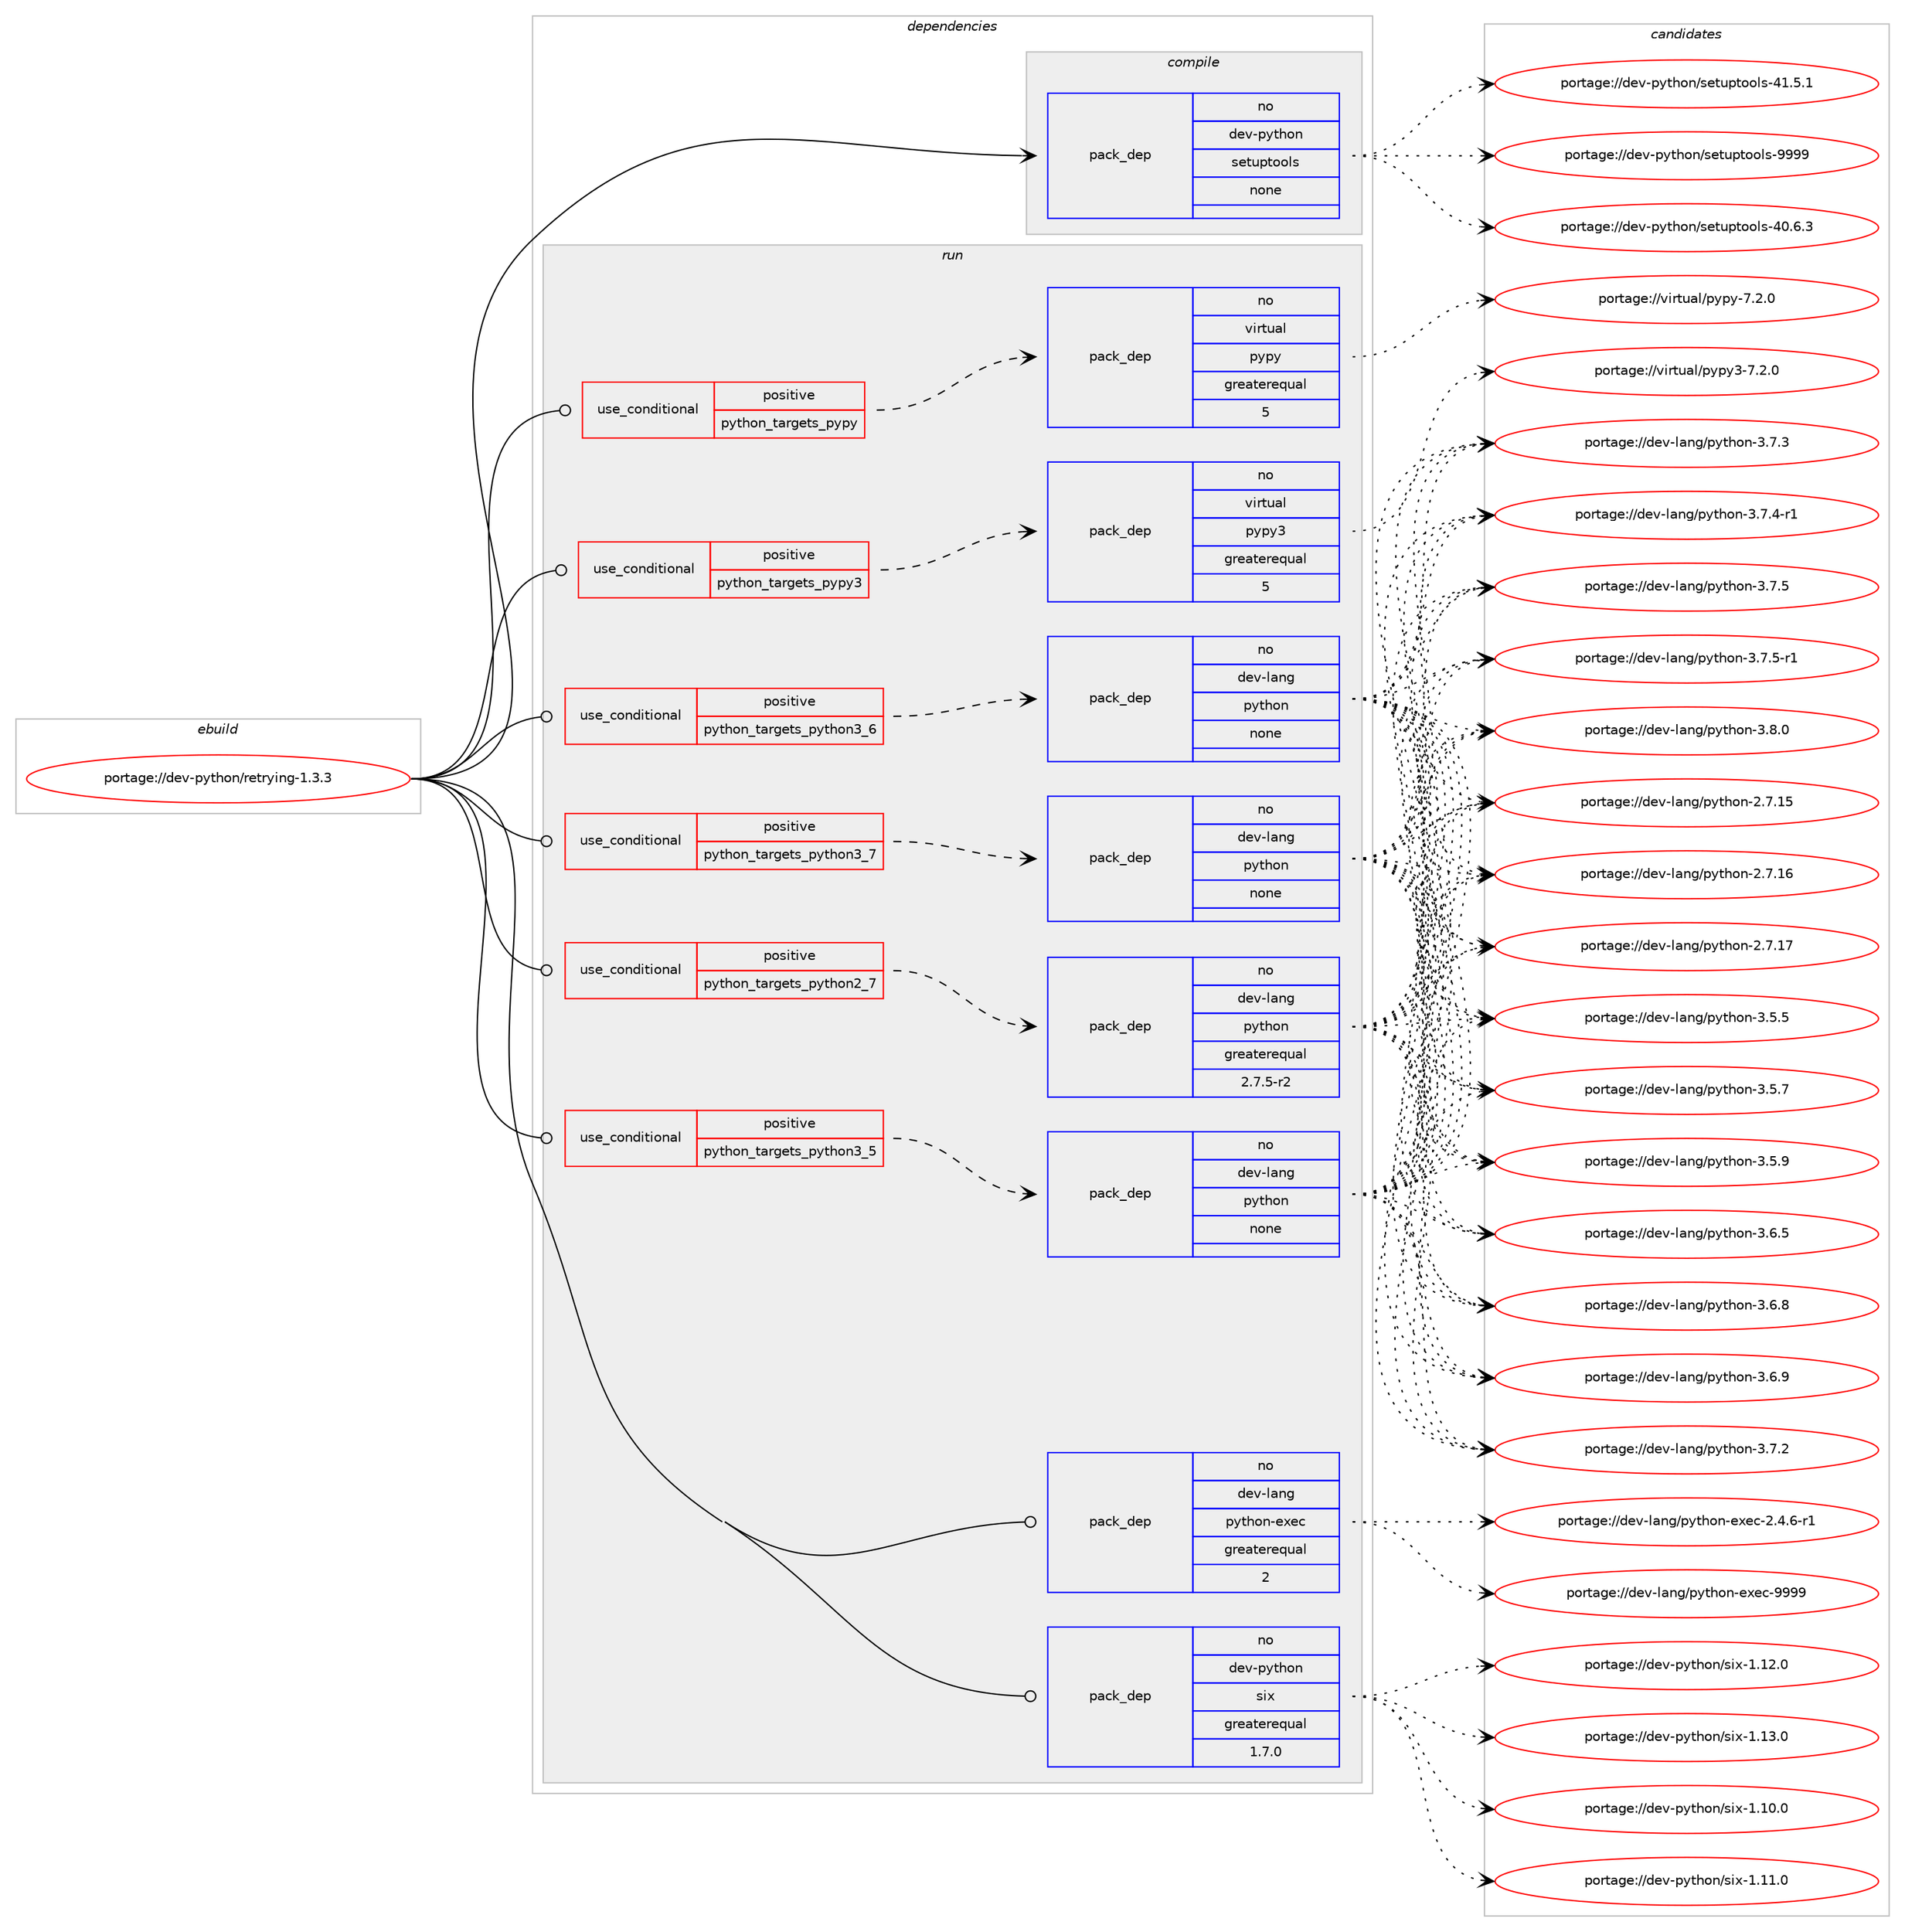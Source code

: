 digraph prolog {

# *************
# Graph options
# *************

newrank=true;
concentrate=true;
compound=true;
graph [rankdir=LR,fontname=Helvetica,fontsize=10,ranksep=1.5];#, ranksep=2.5, nodesep=0.2];
edge  [arrowhead=vee];
node  [fontname=Helvetica,fontsize=10];

# **********
# The ebuild
# **********

subgraph cluster_leftcol {
color=gray;
rank=same;
label=<<i>ebuild</i>>;
id [label="portage://dev-python/retrying-1.3.3", color=red, width=4, href="../dev-python/retrying-1.3.3.svg"];
}

# ****************
# The dependencies
# ****************

subgraph cluster_midcol {
color=gray;
label=<<i>dependencies</i>>;
subgraph cluster_compile {
fillcolor="#eeeeee";
style=filled;
label=<<i>compile</i>>;
subgraph pack129059 {
dependency170488 [label=<<TABLE BORDER="0" CELLBORDER="1" CELLSPACING="0" CELLPADDING="4" WIDTH="220"><TR><TD ROWSPAN="6" CELLPADDING="30">pack_dep</TD></TR><TR><TD WIDTH="110">no</TD></TR><TR><TD>dev-python</TD></TR><TR><TD>setuptools</TD></TR><TR><TD>none</TD></TR><TR><TD></TD></TR></TABLE>>, shape=none, color=blue];
}
id:e -> dependency170488:w [weight=20,style="solid",arrowhead="vee"];
}
subgraph cluster_compileandrun {
fillcolor="#eeeeee";
style=filled;
label=<<i>compile and run</i>>;
}
subgraph cluster_run {
fillcolor="#eeeeee";
style=filled;
label=<<i>run</i>>;
subgraph cond38026 {
dependency170489 [label=<<TABLE BORDER="0" CELLBORDER="1" CELLSPACING="0" CELLPADDING="4"><TR><TD ROWSPAN="3" CELLPADDING="10">use_conditional</TD></TR><TR><TD>positive</TD></TR><TR><TD>python_targets_pypy</TD></TR></TABLE>>, shape=none, color=red];
subgraph pack129060 {
dependency170490 [label=<<TABLE BORDER="0" CELLBORDER="1" CELLSPACING="0" CELLPADDING="4" WIDTH="220"><TR><TD ROWSPAN="6" CELLPADDING="30">pack_dep</TD></TR><TR><TD WIDTH="110">no</TD></TR><TR><TD>virtual</TD></TR><TR><TD>pypy</TD></TR><TR><TD>greaterequal</TD></TR><TR><TD>5</TD></TR></TABLE>>, shape=none, color=blue];
}
dependency170489:e -> dependency170490:w [weight=20,style="dashed",arrowhead="vee"];
}
id:e -> dependency170489:w [weight=20,style="solid",arrowhead="odot"];
subgraph cond38027 {
dependency170491 [label=<<TABLE BORDER="0" CELLBORDER="1" CELLSPACING="0" CELLPADDING="4"><TR><TD ROWSPAN="3" CELLPADDING="10">use_conditional</TD></TR><TR><TD>positive</TD></TR><TR><TD>python_targets_pypy3</TD></TR></TABLE>>, shape=none, color=red];
subgraph pack129061 {
dependency170492 [label=<<TABLE BORDER="0" CELLBORDER="1" CELLSPACING="0" CELLPADDING="4" WIDTH="220"><TR><TD ROWSPAN="6" CELLPADDING="30">pack_dep</TD></TR><TR><TD WIDTH="110">no</TD></TR><TR><TD>virtual</TD></TR><TR><TD>pypy3</TD></TR><TR><TD>greaterequal</TD></TR><TR><TD>5</TD></TR></TABLE>>, shape=none, color=blue];
}
dependency170491:e -> dependency170492:w [weight=20,style="dashed",arrowhead="vee"];
}
id:e -> dependency170491:w [weight=20,style="solid",arrowhead="odot"];
subgraph cond38028 {
dependency170493 [label=<<TABLE BORDER="0" CELLBORDER="1" CELLSPACING="0" CELLPADDING="4"><TR><TD ROWSPAN="3" CELLPADDING="10">use_conditional</TD></TR><TR><TD>positive</TD></TR><TR><TD>python_targets_python2_7</TD></TR></TABLE>>, shape=none, color=red];
subgraph pack129062 {
dependency170494 [label=<<TABLE BORDER="0" CELLBORDER="1" CELLSPACING="0" CELLPADDING="4" WIDTH="220"><TR><TD ROWSPAN="6" CELLPADDING="30">pack_dep</TD></TR><TR><TD WIDTH="110">no</TD></TR><TR><TD>dev-lang</TD></TR><TR><TD>python</TD></TR><TR><TD>greaterequal</TD></TR><TR><TD>2.7.5-r2</TD></TR></TABLE>>, shape=none, color=blue];
}
dependency170493:e -> dependency170494:w [weight=20,style="dashed",arrowhead="vee"];
}
id:e -> dependency170493:w [weight=20,style="solid",arrowhead="odot"];
subgraph cond38029 {
dependency170495 [label=<<TABLE BORDER="0" CELLBORDER="1" CELLSPACING="0" CELLPADDING="4"><TR><TD ROWSPAN="3" CELLPADDING="10">use_conditional</TD></TR><TR><TD>positive</TD></TR><TR><TD>python_targets_python3_5</TD></TR></TABLE>>, shape=none, color=red];
subgraph pack129063 {
dependency170496 [label=<<TABLE BORDER="0" CELLBORDER="1" CELLSPACING="0" CELLPADDING="4" WIDTH="220"><TR><TD ROWSPAN="6" CELLPADDING="30">pack_dep</TD></TR><TR><TD WIDTH="110">no</TD></TR><TR><TD>dev-lang</TD></TR><TR><TD>python</TD></TR><TR><TD>none</TD></TR><TR><TD></TD></TR></TABLE>>, shape=none, color=blue];
}
dependency170495:e -> dependency170496:w [weight=20,style="dashed",arrowhead="vee"];
}
id:e -> dependency170495:w [weight=20,style="solid",arrowhead="odot"];
subgraph cond38030 {
dependency170497 [label=<<TABLE BORDER="0" CELLBORDER="1" CELLSPACING="0" CELLPADDING="4"><TR><TD ROWSPAN="3" CELLPADDING="10">use_conditional</TD></TR><TR><TD>positive</TD></TR><TR><TD>python_targets_python3_6</TD></TR></TABLE>>, shape=none, color=red];
subgraph pack129064 {
dependency170498 [label=<<TABLE BORDER="0" CELLBORDER="1" CELLSPACING="0" CELLPADDING="4" WIDTH="220"><TR><TD ROWSPAN="6" CELLPADDING="30">pack_dep</TD></TR><TR><TD WIDTH="110">no</TD></TR><TR><TD>dev-lang</TD></TR><TR><TD>python</TD></TR><TR><TD>none</TD></TR><TR><TD></TD></TR></TABLE>>, shape=none, color=blue];
}
dependency170497:e -> dependency170498:w [weight=20,style="dashed",arrowhead="vee"];
}
id:e -> dependency170497:w [weight=20,style="solid",arrowhead="odot"];
subgraph cond38031 {
dependency170499 [label=<<TABLE BORDER="0" CELLBORDER="1" CELLSPACING="0" CELLPADDING="4"><TR><TD ROWSPAN="3" CELLPADDING="10">use_conditional</TD></TR><TR><TD>positive</TD></TR><TR><TD>python_targets_python3_7</TD></TR></TABLE>>, shape=none, color=red];
subgraph pack129065 {
dependency170500 [label=<<TABLE BORDER="0" CELLBORDER="1" CELLSPACING="0" CELLPADDING="4" WIDTH="220"><TR><TD ROWSPAN="6" CELLPADDING="30">pack_dep</TD></TR><TR><TD WIDTH="110">no</TD></TR><TR><TD>dev-lang</TD></TR><TR><TD>python</TD></TR><TR><TD>none</TD></TR><TR><TD></TD></TR></TABLE>>, shape=none, color=blue];
}
dependency170499:e -> dependency170500:w [weight=20,style="dashed",arrowhead="vee"];
}
id:e -> dependency170499:w [weight=20,style="solid",arrowhead="odot"];
subgraph pack129066 {
dependency170501 [label=<<TABLE BORDER="0" CELLBORDER="1" CELLSPACING="0" CELLPADDING="4" WIDTH="220"><TR><TD ROWSPAN="6" CELLPADDING="30">pack_dep</TD></TR><TR><TD WIDTH="110">no</TD></TR><TR><TD>dev-lang</TD></TR><TR><TD>python-exec</TD></TR><TR><TD>greaterequal</TD></TR><TR><TD>2</TD></TR></TABLE>>, shape=none, color=blue];
}
id:e -> dependency170501:w [weight=20,style="solid",arrowhead="odot"];
subgraph pack129067 {
dependency170502 [label=<<TABLE BORDER="0" CELLBORDER="1" CELLSPACING="0" CELLPADDING="4" WIDTH="220"><TR><TD ROWSPAN="6" CELLPADDING="30">pack_dep</TD></TR><TR><TD WIDTH="110">no</TD></TR><TR><TD>dev-python</TD></TR><TR><TD>six</TD></TR><TR><TD>greaterequal</TD></TR><TR><TD>1.7.0</TD></TR></TABLE>>, shape=none, color=blue];
}
id:e -> dependency170502:w [weight=20,style="solid",arrowhead="odot"];
}
}

# **************
# The candidates
# **************

subgraph cluster_choices {
rank=same;
color=gray;
label=<<i>candidates</i>>;

subgraph choice129059 {
color=black;
nodesep=1;
choiceportage100101118451121211161041111104711510111611711211611111110811545524846544651 [label="portage://dev-python/setuptools-40.6.3", color=red, width=4,href="../dev-python/setuptools-40.6.3.svg"];
choiceportage100101118451121211161041111104711510111611711211611111110811545524946534649 [label="portage://dev-python/setuptools-41.5.1", color=red, width=4,href="../dev-python/setuptools-41.5.1.svg"];
choiceportage10010111845112121116104111110471151011161171121161111111081154557575757 [label="portage://dev-python/setuptools-9999", color=red, width=4,href="../dev-python/setuptools-9999.svg"];
dependency170488:e -> choiceportage100101118451121211161041111104711510111611711211611111110811545524846544651:w [style=dotted,weight="100"];
dependency170488:e -> choiceportage100101118451121211161041111104711510111611711211611111110811545524946534649:w [style=dotted,weight="100"];
dependency170488:e -> choiceportage10010111845112121116104111110471151011161171121161111111081154557575757:w [style=dotted,weight="100"];
}
subgraph choice129060 {
color=black;
nodesep=1;
choiceportage1181051141161179710847112121112121455546504648 [label="portage://virtual/pypy-7.2.0", color=red, width=4,href="../virtual/pypy-7.2.0.svg"];
dependency170490:e -> choiceportage1181051141161179710847112121112121455546504648:w [style=dotted,weight="100"];
}
subgraph choice129061 {
color=black;
nodesep=1;
choiceportage118105114116117971084711212111212151455546504648 [label="portage://virtual/pypy3-7.2.0", color=red, width=4,href="../virtual/pypy3-7.2.0.svg"];
dependency170492:e -> choiceportage118105114116117971084711212111212151455546504648:w [style=dotted,weight="100"];
}
subgraph choice129062 {
color=black;
nodesep=1;
choiceportage10010111845108971101034711212111610411111045504655464953 [label="portage://dev-lang/python-2.7.15", color=red, width=4,href="../dev-lang/python-2.7.15.svg"];
choiceportage10010111845108971101034711212111610411111045504655464954 [label="portage://dev-lang/python-2.7.16", color=red, width=4,href="../dev-lang/python-2.7.16.svg"];
choiceportage10010111845108971101034711212111610411111045504655464955 [label="portage://dev-lang/python-2.7.17", color=red, width=4,href="../dev-lang/python-2.7.17.svg"];
choiceportage100101118451089711010347112121116104111110455146534653 [label="portage://dev-lang/python-3.5.5", color=red, width=4,href="../dev-lang/python-3.5.5.svg"];
choiceportage100101118451089711010347112121116104111110455146534655 [label="portage://dev-lang/python-3.5.7", color=red, width=4,href="../dev-lang/python-3.5.7.svg"];
choiceportage100101118451089711010347112121116104111110455146534657 [label="portage://dev-lang/python-3.5.9", color=red, width=4,href="../dev-lang/python-3.5.9.svg"];
choiceportage100101118451089711010347112121116104111110455146544653 [label="portage://dev-lang/python-3.6.5", color=red, width=4,href="../dev-lang/python-3.6.5.svg"];
choiceportage100101118451089711010347112121116104111110455146544656 [label="portage://dev-lang/python-3.6.8", color=red, width=4,href="../dev-lang/python-3.6.8.svg"];
choiceportage100101118451089711010347112121116104111110455146544657 [label="portage://dev-lang/python-3.6.9", color=red, width=4,href="../dev-lang/python-3.6.9.svg"];
choiceportage100101118451089711010347112121116104111110455146554650 [label="portage://dev-lang/python-3.7.2", color=red, width=4,href="../dev-lang/python-3.7.2.svg"];
choiceportage100101118451089711010347112121116104111110455146554651 [label="portage://dev-lang/python-3.7.3", color=red, width=4,href="../dev-lang/python-3.7.3.svg"];
choiceportage1001011184510897110103471121211161041111104551465546524511449 [label="portage://dev-lang/python-3.7.4-r1", color=red, width=4,href="../dev-lang/python-3.7.4-r1.svg"];
choiceportage100101118451089711010347112121116104111110455146554653 [label="portage://dev-lang/python-3.7.5", color=red, width=4,href="../dev-lang/python-3.7.5.svg"];
choiceportage1001011184510897110103471121211161041111104551465546534511449 [label="portage://dev-lang/python-3.7.5-r1", color=red, width=4,href="../dev-lang/python-3.7.5-r1.svg"];
choiceportage100101118451089711010347112121116104111110455146564648 [label="portage://dev-lang/python-3.8.0", color=red, width=4,href="../dev-lang/python-3.8.0.svg"];
dependency170494:e -> choiceportage10010111845108971101034711212111610411111045504655464953:w [style=dotted,weight="100"];
dependency170494:e -> choiceportage10010111845108971101034711212111610411111045504655464954:w [style=dotted,weight="100"];
dependency170494:e -> choiceportage10010111845108971101034711212111610411111045504655464955:w [style=dotted,weight="100"];
dependency170494:e -> choiceportage100101118451089711010347112121116104111110455146534653:w [style=dotted,weight="100"];
dependency170494:e -> choiceportage100101118451089711010347112121116104111110455146534655:w [style=dotted,weight="100"];
dependency170494:e -> choiceportage100101118451089711010347112121116104111110455146534657:w [style=dotted,weight="100"];
dependency170494:e -> choiceportage100101118451089711010347112121116104111110455146544653:w [style=dotted,weight="100"];
dependency170494:e -> choiceportage100101118451089711010347112121116104111110455146544656:w [style=dotted,weight="100"];
dependency170494:e -> choiceportage100101118451089711010347112121116104111110455146544657:w [style=dotted,weight="100"];
dependency170494:e -> choiceportage100101118451089711010347112121116104111110455146554650:w [style=dotted,weight="100"];
dependency170494:e -> choiceportage100101118451089711010347112121116104111110455146554651:w [style=dotted,weight="100"];
dependency170494:e -> choiceportage1001011184510897110103471121211161041111104551465546524511449:w [style=dotted,weight="100"];
dependency170494:e -> choiceportage100101118451089711010347112121116104111110455146554653:w [style=dotted,weight="100"];
dependency170494:e -> choiceportage1001011184510897110103471121211161041111104551465546534511449:w [style=dotted,weight="100"];
dependency170494:e -> choiceportage100101118451089711010347112121116104111110455146564648:w [style=dotted,weight="100"];
}
subgraph choice129063 {
color=black;
nodesep=1;
choiceportage10010111845108971101034711212111610411111045504655464953 [label="portage://dev-lang/python-2.7.15", color=red, width=4,href="../dev-lang/python-2.7.15.svg"];
choiceportage10010111845108971101034711212111610411111045504655464954 [label="portage://dev-lang/python-2.7.16", color=red, width=4,href="../dev-lang/python-2.7.16.svg"];
choiceportage10010111845108971101034711212111610411111045504655464955 [label="portage://dev-lang/python-2.7.17", color=red, width=4,href="../dev-lang/python-2.7.17.svg"];
choiceportage100101118451089711010347112121116104111110455146534653 [label="portage://dev-lang/python-3.5.5", color=red, width=4,href="../dev-lang/python-3.5.5.svg"];
choiceportage100101118451089711010347112121116104111110455146534655 [label="portage://dev-lang/python-3.5.7", color=red, width=4,href="../dev-lang/python-3.5.7.svg"];
choiceportage100101118451089711010347112121116104111110455146534657 [label="portage://dev-lang/python-3.5.9", color=red, width=4,href="../dev-lang/python-3.5.9.svg"];
choiceportage100101118451089711010347112121116104111110455146544653 [label="portage://dev-lang/python-3.6.5", color=red, width=4,href="../dev-lang/python-3.6.5.svg"];
choiceportage100101118451089711010347112121116104111110455146544656 [label="portage://dev-lang/python-3.6.8", color=red, width=4,href="../dev-lang/python-3.6.8.svg"];
choiceportage100101118451089711010347112121116104111110455146544657 [label="portage://dev-lang/python-3.6.9", color=red, width=4,href="../dev-lang/python-3.6.9.svg"];
choiceportage100101118451089711010347112121116104111110455146554650 [label="portage://dev-lang/python-3.7.2", color=red, width=4,href="../dev-lang/python-3.7.2.svg"];
choiceportage100101118451089711010347112121116104111110455146554651 [label="portage://dev-lang/python-3.7.3", color=red, width=4,href="../dev-lang/python-3.7.3.svg"];
choiceportage1001011184510897110103471121211161041111104551465546524511449 [label="portage://dev-lang/python-3.7.4-r1", color=red, width=4,href="../dev-lang/python-3.7.4-r1.svg"];
choiceportage100101118451089711010347112121116104111110455146554653 [label="portage://dev-lang/python-3.7.5", color=red, width=4,href="../dev-lang/python-3.7.5.svg"];
choiceportage1001011184510897110103471121211161041111104551465546534511449 [label="portage://dev-lang/python-3.7.5-r1", color=red, width=4,href="../dev-lang/python-3.7.5-r1.svg"];
choiceportage100101118451089711010347112121116104111110455146564648 [label="portage://dev-lang/python-3.8.0", color=red, width=4,href="../dev-lang/python-3.8.0.svg"];
dependency170496:e -> choiceportage10010111845108971101034711212111610411111045504655464953:w [style=dotted,weight="100"];
dependency170496:e -> choiceportage10010111845108971101034711212111610411111045504655464954:w [style=dotted,weight="100"];
dependency170496:e -> choiceportage10010111845108971101034711212111610411111045504655464955:w [style=dotted,weight="100"];
dependency170496:e -> choiceportage100101118451089711010347112121116104111110455146534653:w [style=dotted,weight="100"];
dependency170496:e -> choiceportage100101118451089711010347112121116104111110455146534655:w [style=dotted,weight="100"];
dependency170496:e -> choiceportage100101118451089711010347112121116104111110455146534657:w [style=dotted,weight="100"];
dependency170496:e -> choiceportage100101118451089711010347112121116104111110455146544653:w [style=dotted,weight="100"];
dependency170496:e -> choiceportage100101118451089711010347112121116104111110455146544656:w [style=dotted,weight="100"];
dependency170496:e -> choiceportage100101118451089711010347112121116104111110455146544657:w [style=dotted,weight="100"];
dependency170496:e -> choiceportage100101118451089711010347112121116104111110455146554650:w [style=dotted,weight="100"];
dependency170496:e -> choiceportage100101118451089711010347112121116104111110455146554651:w [style=dotted,weight="100"];
dependency170496:e -> choiceportage1001011184510897110103471121211161041111104551465546524511449:w [style=dotted,weight="100"];
dependency170496:e -> choiceportage100101118451089711010347112121116104111110455146554653:w [style=dotted,weight="100"];
dependency170496:e -> choiceportage1001011184510897110103471121211161041111104551465546534511449:w [style=dotted,weight="100"];
dependency170496:e -> choiceportage100101118451089711010347112121116104111110455146564648:w [style=dotted,weight="100"];
}
subgraph choice129064 {
color=black;
nodesep=1;
choiceportage10010111845108971101034711212111610411111045504655464953 [label="portage://dev-lang/python-2.7.15", color=red, width=4,href="../dev-lang/python-2.7.15.svg"];
choiceportage10010111845108971101034711212111610411111045504655464954 [label="portage://dev-lang/python-2.7.16", color=red, width=4,href="../dev-lang/python-2.7.16.svg"];
choiceportage10010111845108971101034711212111610411111045504655464955 [label="portage://dev-lang/python-2.7.17", color=red, width=4,href="../dev-lang/python-2.7.17.svg"];
choiceportage100101118451089711010347112121116104111110455146534653 [label="portage://dev-lang/python-3.5.5", color=red, width=4,href="../dev-lang/python-3.5.5.svg"];
choiceportage100101118451089711010347112121116104111110455146534655 [label="portage://dev-lang/python-3.5.7", color=red, width=4,href="../dev-lang/python-3.5.7.svg"];
choiceportage100101118451089711010347112121116104111110455146534657 [label="portage://dev-lang/python-3.5.9", color=red, width=4,href="../dev-lang/python-3.5.9.svg"];
choiceportage100101118451089711010347112121116104111110455146544653 [label="portage://dev-lang/python-3.6.5", color=red, width=4,href="../dev-lang/python-3.6.5.svg"];
choiceportage100101118451089711010347112121116104111110455146544656 [label="portage://dev-lang/python-3.6.8", color=red, width=4,href="../dev-lang/python-3.6.8.svg"];
choiceportage100101118451089711010347112121116104111110455146544657 [label="portage://dev-lang/python-3.6.9", color=red, width=4,href="../dev-lang/python-3.6.9.svg"];
choiceportage100101118451089711010347112121116104111110455146554650 [label="portage://dev-lang/python-3.7.2", color=red, width=4,href="../dev-lang/python-3.7.2.svg"];
choiceportage100101118451089711010347112121116104111110455146554651 [label="portage://dev-lang/python-3.7.3", color=red, width=4,href="../dev-lang/python-3.7.3.svg"];
choiceportage1001011184510897110103471121211161041111104551465546524511449 [label="portage://dev-lang/python-3.7.4-r1", color=red, width=4,href="../dev-lang/python-3.7.4-r1.svg"];
choiceportage100101118451089711010347112121116104111110455146554653 [label="portage://dev-lang/python-3.7.5", color=red, width=4,href="../dev-lang/python-3.7.5.svg"];
choiceportage1001011184510897110103471121211161041111104551465546534511449 [label="portage://dev-lang/python-3.7.5-r1", color=red, width=4,href="../dev-lang/python-3.7.5-r1.svg"];
choiceportage100101118451089711010347112121116104111110455146564648 [label="portage://dev-lang/python-3.8.0", color=red, width=4,href="../dev-lang/python-3.8.0.svg"];
dependency170498:e -> choiceportage10010111845108971101034711212111610411111045504655464953:w [style=dotted,weight="100"];
dependency170498:e -> choiceportage10010111845108971101034711212111610411111045504655464954:w [style=dotted,weight="100"];
dependency170498:e -> choiceportage10010111845108971101034711212111610411111045504655464955:w [style=dotted,weight="100"];
dependency170498:e -> choiceportage100101118451089711010347112121116104111110455146534653:w [style=dotted,weight="100"];
dependency170498:e -> choiceportage100101118451089711010347112121116104111110455146534655:w [style=dotted,weight="100"];
dependency170498:e -> choiceportage100101118451089711010347112121116104111110455146534657:w [style=dotted,weight="100"];
dependency170498:e -> choiceportage100101118451089711010347112121116104111110455146544653:w [style=dotted,weight="100"];
dependency170498:e -> choiceportage100101118451089711010347112121116104111110455146544656:w [style=dotted,weight="100"];
dependency170498:e -> choiceportage100101118451089711010347112121116104111110455146544657:w [style=dotted,weight="100"];
dependency170498:e -> choiceportage100101118451089711010347112121116104111110455146554650:w [style=dotted,weight="100"];
dependency170498:e -> choiceportage100101118451089711010347112121116104111110455146554651:w [style=dotted,weight="100"];
dependency170498:e -> choiceportage1001011184510897110103471121211161041111104551465546524511449:w [style=dotted,weight="100"];
dependency170498:e -> choiceportage100101118451089711010347112121116104111110455146554653:w [style=dotted,weight="100"];
dependency170498:e -> choiceportage1001011184510897110103471121211161041111104551465546534511449:w [style=dotted,weight="100"];
dependency170498:e -> choiceportage100101118451089711010347112121116104111110455146564648:w [style=dotted,weight="100"];
}
subgraph choice129065 {
color=black;
nodesep=1;
choiceportage10010111845108971101034711212111610411111045504655464953 [label="portage://dev-lang/python-2.7.15", color=red, width=4,href="../dev-lang/python-2.7.15.svg"];
choiceportage10010111845108971101034711212111610411111045504655464954 [label="portage://dev-lang/python-2.7.16", color=red, width=4,href="../dev-lang/python-2.7.16.svg"];
choiceportage10010111845108971101034711212111610411111045504655464955 [label="portage://dev-lang/python-2.7.17", color=red, width=4,href="../dev-lang/python-2.7.17.svg"];
choiceportage100101118451089711010347112121116104111110455146534653 [label="portage://dev-lang/python-3.5.5", color=red, width=4,href="../dev-lang/python-3.5.5.svg"];
choiceportage100101118451089711010347112121116104111110455146534655 [label="portage://dev-lang/python-3.5.7", color=red, width=4,href="../dev-lang/python-3.5.7.svg"];
choiceportage100101118451089711010347112121116104111110455146534657 [label="portage://dev-lang/python-3.5.9", color=red, width=4,href="../dev-lang/python-3.5.9.svg"];
choiceportage100101118451089711010347112121116104111110455146544653 [label="portage://dev-lang/python-3.6.5", color=red, width=4,href="../dev-lang/python-3.6.5.svg"];
choiceportage100101118451089711010347112121116104111110455146544656 [label="portage://dev-lang/python-3.6.8", color=red, width=4,href="../dev-lang/python-3.6.8.svg"];
choiceportage100101118451089711010347112121116104111110455146544657 [label="portage://dev-lang/python-3.6.9", color=red, width=4,href="../dev-lang/python-3.6.9.svg"];
choiceportage100101118451089711010347112121116104111110455146554650 [label="portage://dev-lang/python-3.7.2", color=red, width=4,href="../dev-lang/python-3.7.2.svg"];
choiceportage100101118451089711010347112121116104111110455146554651 [label="portage://dev-lang/python-3.7.3", color=red, width=4,href="../dev-lang/python-3.7.3.svg"];
choiceportage1001011184510897110103471121211161041111104551465546524511449 [label="portage://dev-lang/python-3.7.4-r1", color=red, width=4,href="../dev-lang/python-3.7.4-r1.svg"];
choiceportage100101118451089711010347112121116104111110455146554653 [label="portage://dev-lang/python-3.7.5", color=red, width=4,href="../dev-lang/python-3.7.5.svg"];
choiceportage1001011184510897110103471121211161041111104551465546534511449 [label="portage://dev-lang/python-3.7.5-r1", color=red, width=4,href="../dev-lang/python-3.7.5-r1.svg"];
choiceportage100101118451089711010347112121116104111110455146564648 [label="portage://dev-lang/python-3.8.0", color=red, width=4,href="../dev-lang/python-3.8.0.svg"];
dependency170500:e -> choiceportage10010111845108971101034711212111610411111045504655464953:w [style=dotted,weight="100"];
dependency170500:e -> choiceportage10010111845108971101034711212111610411111045504655464954:w [style=dotted,weight="100"];
dependency170500:e -> choiceportage10010111845108971101034711212111610411111045504655464955:w [style=dotted,weight="100"];
dependency170500:e -> choiceportage100101118451089711010347112121116104111110455146534653:w [style=dotted,weight="100"];
dependency170500:e -> choiceportage100101118451089711010347112121116104111110455146534655:w [style=dotted,weight="100"];
dependency170500:e -> choiceportage100101118451089711010347112121116104111110455146534657:w [style=dotted,weight="100"];
dependency170500:e -> choiceportage100101118451089711010347112121116104111110455146544653:w [style=dotted,weight="100"];
dependency170500:e -> choiceportage100101118451089711010347112121116104111110455146544656:w [style=dotted,weight="100"];
dependency170500:e -> choiceportage100101118451089711010347112121116104111110455146544657:w [style=dotted,weight="100"];
dependency170500:e -> choiceportage100101118451089711010347112121116104111110455146554650:w [style=dotted,weight="100"];
dependency170500:e -> choiceportage100101118451089711010347112121116104111110455146554651:w [style=dotted,weight="100"];
dependency170500:e -> choiceportage1001011184510897110103471121211161041111104551465546524511449:w [style=dotted,weight="100"];
dependency170500:e -> choiceportage100101118451089711010347112121116104111110455146554653:w [style=dotted,weight="100"];
dependency170500:e -> choiceportage1001011184510897110103471121211161041111104551465546534511449:w [style=dotted,weight="100"];
dependency170500:e -> choiceportage100101118451089711010347112121116104111110455146564648:w [style=dotted,weight="100"];
}
subgraph choice129066 {
color=black;
nodesep=1;
choiceportage10010111845108971101034711212111610411111045101120101994550465246544511449 [label="portage://dev-lang/python-exec-2.4.6-r1", color=red, width=4,href="../dev-lang/python-exec-2.4.6-r1.svg"];
choiceportage10010111845108971101034711212111610411111045101120101994557575757 [label="portage://dev-lang/python-exec-9999", color=red, width=4,href="../dev-lang/python-exec-9999.svg"];
dependency170501:e -> choiceportage10010111845108971101034711212111610411111045101120101994550465246544511449:w [style=dotted,weight="100"];
dependency170501:e -> choiceportage10010111845108971101034711212111610411111045101120101994557575757:w [style=dotted,weight="100"];
}
subgraph choice129067 {
color=black;
nodesep=1;
choiceportage100101118451121211161041111104711510512045494649484648 [label="portage://dev-python/six-1.10.0", color=red, width=4,href="../dev-python/six-1.10.0.svg"];
choiceportage100101118451121211161041111104711510512045494649494648 [label="portage://dev-python/six-1.11.0", color=red, width=4,href="../dev-python/six-1.11.0.svg"];
choiceportage100101118451121211161041111104711510512045494649504648 [label="portage://dev-python/six-1.12.0", color=red, width=4,href="../dev-python/six-1.12.0.svg"];
choiceportage100101118451121211161041111104711510512045494649514648 [label="portage://dev-python/six-1.13.0", color=red, width=4,href="../dev-python/six-1.13.0.svg"];
dependency170502:e -> choiceportage100101118451121211161041111104711510512045494649484648:w [style=dotted,weight="100"];
dependency170502:e -> choiceportage100101118451121211161041111104711510512045494649494648:w [style=dotted,weight="100"];
dependency170502:e -> choiceportage100101118451121211161041111104711510512045494649504648:w [style=dotted,weight="100"];
dependency170502:e -> choiceportage100101118451121211161041111104711510512045494649514648:w [style=dotted,weight="100"];
}
}

}
